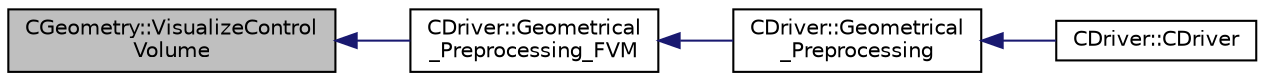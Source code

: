 digraph "CGeometry::VisualizeControlVolume"
{
  edge [fontname="Helvetica",fontsize="10",labelfontname="Helvetica",labelfontsize="10"];
  node [fontname="Helvetica",fontsize="10",shape=record];
  rankdir="LR";
  Node3059 [label="CGeometry::VisualizeControl\lVolume",height=0.2,width=0.4,color="black", fillcolor="grey75", style="filled", fontcolor="black"];
  Node3059 -> Node3060 [dir="back",color="midnightblue",fontsize="10",style="solid",fontname="Helvetica"];
  Node3060 [label="CDriver::Geometrical\l_Preprocessing_FVM",height=0.2,width=0.4,color="black", fillcolor="white", style="filled",URL="$class_c_driver.html#a2007d2233a2d935a90140499ec4822a4",tooltip="Geometrical_Preprocessing_FVM. "];
  Node3060 -> Node3061 [dir="back",color="midnightblue",fontsize="10",style="solid",fontname="Helvetica"];
  Node3061 [label="CDriver::Geometrical\l_Preprocessing",height=0.2,width=0.4,color="black", fillcolor="white", style="filled",URL="$class_c_driver.html#ad3d55fa299acdb779a7772bcee249004",tooltip="Construction of the edge-based data structure and the multigrid structure. "];
  Node3061 -> Node3062 [dir="back",color="midnightblue",fontsize="10",style="solid",fontname="Helvetica"];
  Node3062 [label="CDriver::CDriver",height=0.2,width=0.4,color="black", fillcolor="white", style="filled",URL="$class_c_driver.html#a3fca4a013a6efa9bbb38fe78a86b5f3d",tooltip="Constructor of the class. "];
}
